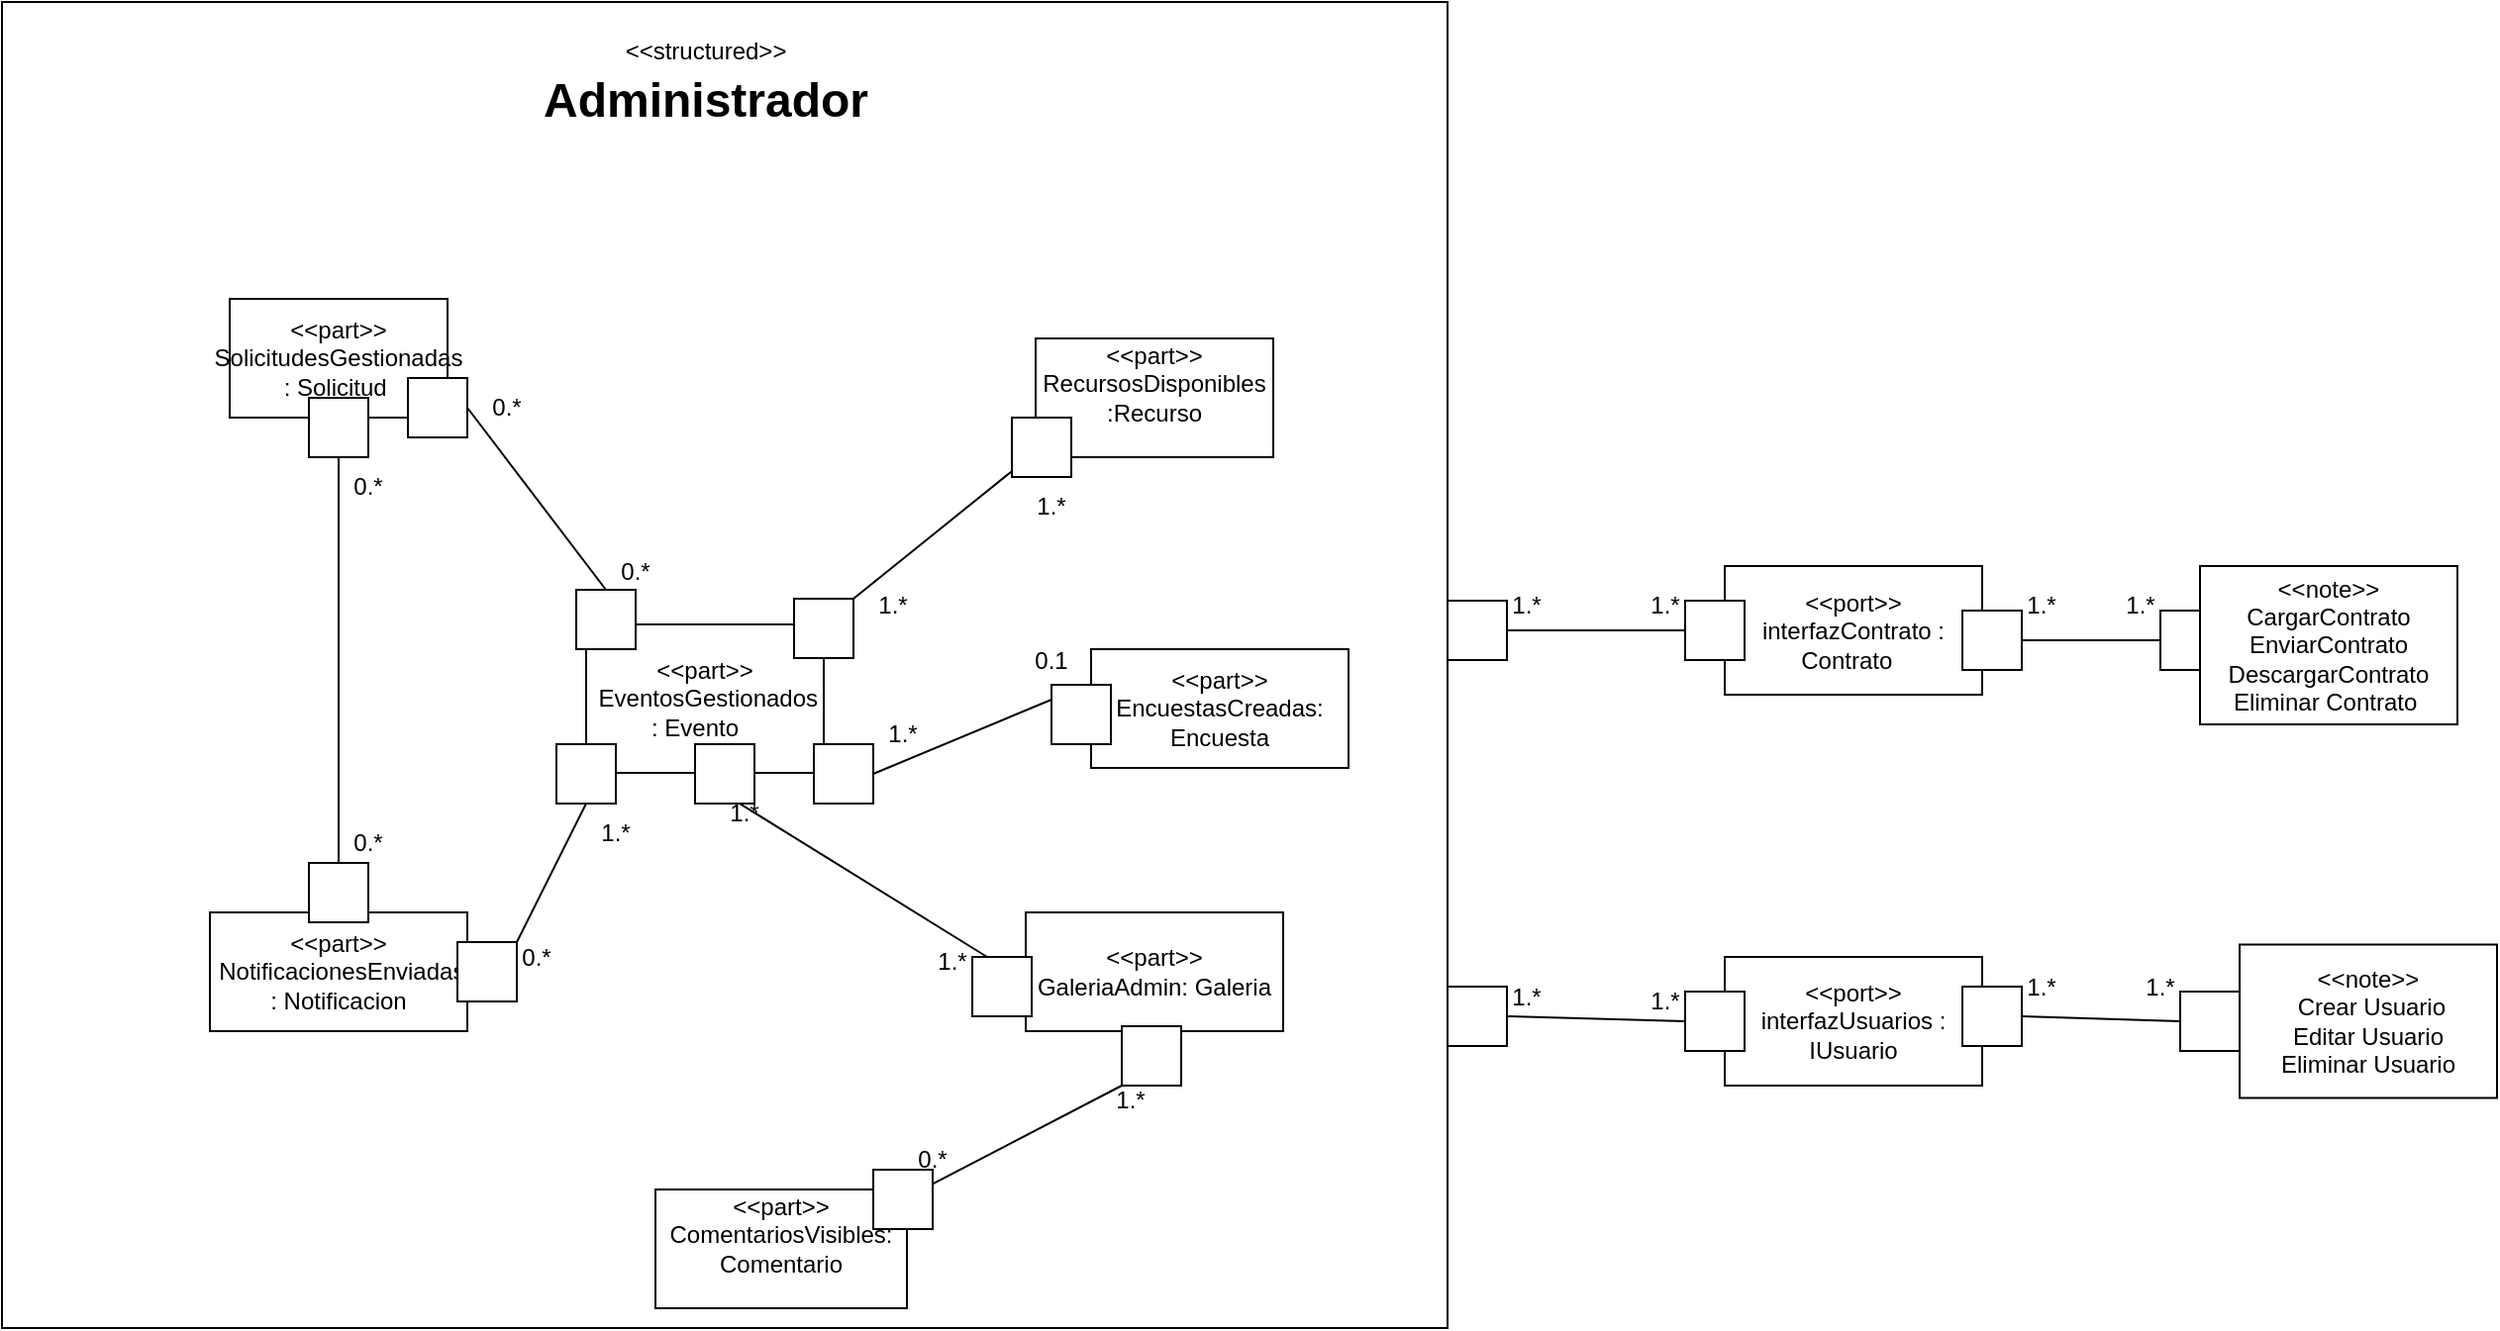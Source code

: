 <mxfile version="28.0.6">
  <diagram name="Página-1" id="BpWnCrh8aEGcQ6xP7Cq1">
    <mxGraphModel grid="1" page="1" gridSize="10" guides="1" tooltips="1" connect="1" arrows="1" fold="1" pageScale="1" pageWidth="827" pageHeight="1169" math="0" shadow="0">
      <root>
        <mxCell id="0" />
        <mxCell id="1" parent="0" />
        <mxCell id="gQ4YZ5-QERsagssPoT6o-1" value="" style="verticalLabelPosition=bottom;verticalAlign=top;html=1;shape=mxgraph.basic.rect;fillColor2=none;strokeWidth=1;size=20;indent=5;" vertex="1" parent="1">
          <mxGeometry x="310" y="200" width="730" height="670" as="geometry" />
        </mxCell>
        <mxCell id="gQ4YZ5-QERsagssPoT6o-2" value="&lt;span style=&quot;font-size: 12px; font-weight: 400; text-wrap-mode: wrap;&quot;&gt;&amp;lt;&amp;lt;structured&amp;gt;&amp;gt;&lt;/span&gt;&lt;div&gt;Administrador&lt;/div&gt;" style="text;strokeColor=none;fillColor=none;html=1;fontSize=24;fontStyle=1;verticalAlign=middle;align=center;" vertex="1" parent="1">
          <mxGeometry x="580" y="210" width="170" height="50" as="geometry" />
        </mxCell>
        <mxCell id="gQ4YZ5-QERsagssPoT6o-3" value="&lt;div&gt;&amp;lt;&amp;lt;part&amp;gt;&amp;gt;&lt;/div&gt;&amp;nbsp;EventosGestionados : Evento&amp;nbsp; &amp;nbsp;" style="html=1;whiteSpace=wrap;" vertex="1" parent="1">
          <mxGeometry x="605" y="514.5" width="120" height="75" as="geometry" />
        </mxCell>
        <mxCell id="gQ4YZ5-QERsagssPoT6o-4" value="&amp;lt;&amp;lt;part&amp;gt;&amp;gt;&lt;div&gt;&amp;nbsp;NotificacionesEnviadas : Notificacion&lt;/div&gt;" style="html=1;whiteSpace=wrap;" vertex="1" parent="1">
          <mxGeometry x="415" y="660" width="130" height="60" as="geometry" />
        </mxCell>
        <mxCell id="gQ4YZ5-QERsagssPoT6o-5" value="&amp;lt;&amp;lt;part&amp;gt;&amp;gt;&lt;div&gt;EncuestasCreadas: Encuesta&lt;/div&gt;" style="html=1;whiteSpace=wrap;" vertex="1" parent="1">
          <mxGeometry x="860" y="527" width="130" height="60" as="geometry" />
        </mxCell>
        <mxCell id="gQ4YZ5-QERsagssPoT6o-6" value="&amp;lt;&amp;lt;part&amp;gt;&amp;gt;&lt;br&gt;SolicitudesGestionadas : Solicitud&amp;nbsp;" style="html=1;whiteSpace=wrap;" vertex="1" parent="1">
          <mxGeometry x="425" y="350" width="110" height="60" as="geometry" />
        </mxCell>
        <mxCell id="gQ4YZ5-QERsagssPoT6o-7" value="" style="text;strokeColor=none;fillColor=none;align=left;verticalAlign=middle;spacingTop=-1;spacingLeft=4;spacingRight=4;rotatable=0;labelPosition=right;points=[];portConstraint=eastwest;" vertex="1" parent="1">
          <mxGeometry x="1160" y="517.5" width="20" height="14" as="geometry" />
        </mxCell>
        <mxCell id="gQ4YZ5-QERsagssPoT6o-10" value="" style="rounded=0;whiteSpace=wrap;html=1;" vertex="1" parent="1">
          <mxGeometry x="840" y="545" width="30" height="30" as="geometry" />
        </mxCell>
        <mxCell id="gQ4YZ5-QERsagssPoT6o-11" value="" style="rounded=0;whiteSpace=wrap;html=1;" vertex="1" parent="1">
          <mxGeometry x="515" y="390" width="30" height="30" as="geometry" />
        </mxCell>
        <mxCell id="gQ4YZ5-QERsagssPoT6o-12" value="&amp;lt;&amp;lt;part&amp;gt;&amp;gt;&lt;div&gt;GaleriaAdmin: Galeria&lt;/div&gt;" style="html=1;whiteSpace=wrap;" vertex="1" parent="1">
          <mxGeometry x="827" y="660" width="130" height="60" as="geometry" />
        </mxCell>
        <mxCell id="gQ4YZ5-QERsagssPoT6o-13" value="" style="rounded=0;whiteSpace=wrap;html=1;" vertex="1" parent="1">
          <mxGeometry x="540" y="675" width="30" height="30" as="geometry" />
        </mxCell>
        <mxCell id="gQ4YZ5-QERsagssPoT6o-14" value="&amp;lt;&amp;lt;port&amp;gt;&amp;gt; interfazContrato : Contrato&amp;nbsp;&amp;nbsp;" style="html=1;whiteSpace=wrap;" vertex="1" parent="1">
          <mxGeometry x="1180" y="485" width="130" height="65" as="geometry" />
        </mxCell>
        <mxCell id="gQ4YZ5-QERsagssPoT6o-16" value="&amp;lt;&amp;lt;part&amp;gt;&amp;gt;&lt;br&gt;RecursosDisponibles&lt;br&gt;:Recurso&lt;br&gt;&lt;span style=&quot;text-wrap-mode: nowrap; color: rgba(0, 0, 0, 0); font-family: monospace; font-size: 0px; text-align: start;&quot;&gt;vv3CmxGraphModel%3E%3Croot%3E%3CmxCell%20id%3D%220%22%2F%3E%3CmxCell%20id%3D%221%22%20parent%3D%220%22%2F%3E%3CmxCell%20id%3D%222%22%20value%3D%22Contrato%22%20style%3D%22html%3D1%3BwhiteSpace%3Dwrap%3B%22%20vertex%3D%221%22%20parent%3D%221%22%3E%3CmxGeometry%20x%3D%22130%22%20y%3D%22130%22%20width%3D%22110%22%20height%3D%2250%22%20as%3D%22geometry%22%2F%3E%3C%2FmxCell%3E%3C%2Froot%3E%3C%2FmxGraphModel%3&lt;/span&gt;" style="html=1;whiteSpace=wrap;" vertex="1" parent="1">
          <mxGeometry x="832" y="370" width="120" height="60" as="geometry" />
        </mxCell>
        <mxCell id="gQ4YZ5-QERsagssPoT6o-17" value="&amp;lt;&amp;lt;part&amp;gt;&amp;gt;&lt;div&gt;ComentariosVisibles: Comentario&lt;br&gt;&lt;span style=&quot;color: rgba(0, 0, 0, 0); font-family: monospace; font-size: 0px; text-align: start; text-wrap-mode: nowrap;&quot;&gt;encuestasCreadas : EncuestaencuestasCreadas : Encuesta%3CmxGraphModel%3E%3Croot%3E%3CmxCell%20id%3D%220%22%2F%3E%3CmxCell%20id%3D%221%22%20parent%3D%220%22%2F%3E%3CmxCell%20id%3D%222%22%20value%3D%22Contrato%22%20style%3D%22html%3D1%3BwhiteSpace%3Dwrap%3B%22%20vertex%3D%221%22%20parent%3D%221%22%3E%3CmxGeometry%20x%3D%22130%22%20y%3D%22130%22%20width%3D%22110%22%20height%3D%2250%22%20as%3D%22geometry%22%2F%3E%3C%2FmxCell%3E%3C%2Froot%3E%3C%2FmxGraphModel%3&lt;/span&gt;&lt;/div&gt;" style="html=1;whiteSpace=wrap;" vertex="1" parent="1">
          <mxGeometry x="640" y="800" width="127" height="60" as="geometry" />
        </mxCell>
        <mxCell id="gQ4YZ5-QERsagssPoT6o-22" value="" style="rounded=0;whiteSpace=wrap;html=1;" vertex="1" parent="1">
          <mxGeometry x="1160" y="502.5" width="30" height="30" as="geometry" />
        </mxCell>
        <mxCell id="gQ4YZ5-QERsagssPoT6o-21" value="" style="rounded=0;whiteSpace=wrap;html=1;" vertex="1" parent="1">
          <mxGeometry x="1400" y="507.5" width="30" height="30" as="geometry" />
        </mxCell>
        <mxCell id="gQ4YZ5-QERsagssPoT6o-26" value="" style="rounded=0;whiteSpace=wrap;html=1;" vertex="1" parent="1">
          <mxGeometry x="1300" y="507.5" width="30" height="30" as="geometry" />
        </mxCell>
        <mxCell id="gQ4YZ5-QERsagssPoT6o-28" value="" style="rounded=0;whiteSpace=wrap;html=1;" vertex="1" parent="1">
          <mxGeometry x="590" y="575" width="30" height="30" as="geometry" />
        </mxCell>
        <mxCell id="4w97whk-D0vGGnP6iZqv-4" style="edgeStyle=none;curved=1;rounded=0;orthogonalLoop=1;jettySize=auto;html=1;entryX=1;entryY=0;entryDx=0;entryDy=0;fontSize=12;startSize=8;endSize=8;endArrow=none;endFill=0;" edge="1" parent="1" source="gQ4YZ5-QERsagssPoT6o-30" target="4w97whk-D0vGGnP6iZqv-3">
          <mxGeometry relative="1" as="geometry" />
        </mxCell>
        <mxCell id="gQ4YZ5-QERsagssPoT6o-30" value="" style="rounded=0;whiteSpace=wrap;html=1;" vertex="1" parent="1">
          <mxGeometry x="820" y="410" width="30" height="30" as="geometry" />
        </mxCell>
        <mxCell id="4w97whk-D0vGGnP6iZqv-6" style="edgeStyle=none;curved=1;rounded=0;orthogonalLoop=1;jettySize=auto;html=1;entryX=0;entryY=1;entryDx=0;entryDy=0;fontSize=12;startSize=8;endSize=8;endArrow=none;endFill=0;" edge="1" parent="1" source="gQ4YZ5-QERsagssPoT6o-33" target="4w97whk-D0vGGnP6iZqv-5">
          <mxGeometry relative="1" as="geometry" />
        </mxCell>
        <mxCell id="gQ4YZ5-QERsagssPoT6o-33" value="" style="rounded=0;whiteSpace=wrap;html=1;" vertex="1" parent="1">
          <mxGeometry x="750" y="790" width="30" height="30" as="geometry" />
        </mxCell>
        <mxCell id="gQ4YZ5-QERsagssPoT6o-34" value="" style="rounded=0;whiteSpace=wrap;html=1;" vertex="1" parent="1">
          <mxGeometry x="1040" y="502.5" width="30" height="30" as="geometry" />
        </mxCell>
        <mxCell id="gQ4YZ5-QERsagssPoT6o-36" value="" style="rounded=0;whiteSpace=wrap;html=1;" vertex="1" parent="1">
          <mxGeometry x="600" y="497" width="30" height="30" as="geometry" />
        </mxCell>
        <mxCell id="gQ4YZ5-QERsagssPoT6o-42" value="" style="rounded=0;whiteSpace=wrap;html=1;" vertex="1" parent="1">
          <mxGeometry x="800" y="682.5" width="30" height="30" as="geometry" />
        </mxCell>
        <mxCell id="gQ4YZ5-QERsagssPoT6o-70" value="&amp;lt;&amp;lt;note&amp;gt;&amp;gt;&lt;div&gt;&amp;nbsp;CargarContrato&amp;nbsp;&lt;/div&gt;&lt;div&gt;EnviarContrato&lt;/div&gt;&lt;div&gt;DescargarContrato&lt;br&gt;Eliminar Contrato&amp;nbsp;&lt;/div&gt;" style="html=1;whiteSpace=wrap;" vertex="1" parent="1">
          <mxGeometry x="1420" y="485" width="130" height="80" as="geometry" />
        </mxCell>
        <mxCell id="gQ4YZ5-QERsagssPoT6o-71" value="&amp;lt;&amp;lt;port&amp;gt;&amp;gt;&lt;div&gt;interfazUsuarios : IUsuario&lt;/div&gt;" style="html=1;whiteSpace=wrap;" vertex="1" parent="1">
          <mxGeometry x="1180" y="682.5" width="130" height="65" as="geometry" />
        </mxCell>
        <mxCell id="gQ4YZ5-QERsagssPoT6o-72" value="" style="rounded=0;whiteSpace=wrap;html=1;" vertex="1" parent="1">
          <mxGeometry x="1160" y="700" width="30" height="30" as="geometry" />
        </mxCell>
        <mxCell id="gQ4YZ5-QERsagssPoT6o-73" value="" style="rounded=0;whiteSpace=wrap;html=1;" vertex="1" parent="1">
          <mxGeometry x="1300" y="697.5" width="30" height="30" as="geometry" />
        </mxCell>
        <mxCell id="gQ4YZ5-QERsagssPoT6o-74" value="&amp;lt;&amp;lt;note&amp;gt;&amp;gt;&lt;div&gt;&amp;nbsp;Crear Usuario&lt;/div&gt;&lt;div&gt;Editar Usuario&lt;/div&gt;&lt;div&gt;Eliminar Usuario&lt;/div&gt;" style="html=1;whiteSpace=wrap;" vertex="1" parent="1">
          <mxGeometry x="1440" y="676.25" width="130" height="77.5" as="geometry" />
        </mxCell>
        <mxCell id="gQ4YZ5-QERsagssPoT6o-76" value="" style="rounded=0;whiteSpace=wrap;html=1;" vertex="1" parent="1">
          <mxGeometry x="1410" y="700" width="30" height="30" as="geometry" />
        </mxCell>
        <mxCell id="gQ4YZ5-QERsagssPoT6o-77" value="" style="rounded=0;whiteSpace=wrap;html=1;" vertex="1" parent="1">
          <mxGeometry x="1040" y="697.5" width="30" height="30" as="geometry" />
        </mxCell>
        <mxCell id="gQ4YZ5-QERsagssPoT6o-78" value="" style="endArrow=none;html=1;rounded=0;exitX=1;exitY=0.5;exitDx=0;exitDy=0;entryX=0;entryY=0.5;entryDx=0;entryDy=0;" edge="1" parent="1" source="gQ4YZ5-QERsagssPoT6o-77" target="gQ4YZ5-QERsagssPoT6o-72">
          <mxGeometry width="50" height="50" relative="1" as="geometry">
            <mxPoint x="1080" y="790" as="sourcePoint" />
            <mxPoint x="1130" y="740" as="targetPoint" />
          </mxGeometry>
        </mxCell>
        <mxCell id="gQ4YZ5-QERsagssPoT6o-79" value="" style="endArrow=none;html=1;rounded=0;exitX=1;exitY=0.5;exitDx=0;exitDy=0;entryX=0;entryY=0.5;entryDx=0;entryDy=0;" edge="1" parent="1" source="gQ4YZ5-QERsagssPoT6o-34" target="gQ4YZ5-QERsagssPoT6o-22">
          <mxGeometry width="50" height="50" relative="1" as="geometry">
            <mxPoint x="1090" y="550" as="sourcePoint" />
            <mxPoint x="1190" y="530" as="targetPoint" />
          </mxGeometry>
        </mxCell>
        <mxCell id="gQ4YZ5-QERsagssPoT6o-80" value="" style="endArrow=none;html=1;rounded=0;exitX=1;exitY=0.5;exitDx=0;exitDy=0;entryX=0;entryY=0.5;entryDx=0;entryDy=0;" edge="1" parent="1" source="gQ4YZ5-QERsagssPoT6o-26" target="gQ4YZ5-QERsagssPoT6o-21">
          <mxGeometry width="50" height="50" relative="1" as="geometry">
            <mxPoint x="1310" y="590" as="sourcePoint" />
            <mxPoint x="1410" y="570" as="targetPoint" />
          </mxGeometry>
        </mxCell>
        <mxCell id="gQ4YZ5-QERsagssPoT6o-81" value="" style="endArrow=none;html=1;rounded=0;exitX=1;exitY=0.5;exitDx=0;exitDy=0;entryX=0;entryY=0.5;entryDx=0;entryDy=0;" edge="1" parent="1" source="gQ4YZ5-QERsagssPoT6o-73" target="gQ4YZ5-QERsagssPoT6o-76">
          <mxGeometry width="50" height="50" relative="1" as="geometry">
            <mxPoint x="1340" y="760" as="sourcePoint" />
            <mxPoint x="1440" y="740" as="targetPoint" />
          </mxGeometry>
        </mxCell>
        <mxCell id="gQ4YZ5-QERsagssPoT6o-83" value="" style="endArrow=none;html=1;rounded=0;entryX=0.5;entryY=0;entryDx=0;entryDy=0;exitX=1;exitY=0.5;exitDx=0;exitDy=0;" edge="1" parent="1" source="gQ4YZ5-QERsagssPoT6o-11" target="gQ4YZ5-QERsagssPoT6o-36">
          <mxGeometry width="50" height="50" relative="1" as="geometry">
            <mxPoint x="750" y="490" as="sourcePoint" />
            <mxPoint x="850" y="533" as="targetPoint" />
          </mxGeometry>
        </mxCell>
        <mxCell id="4w97whk-D0vGGnP6iZqv-3" value="" style="rounded=0;whiteSpace=wrap;html=1;" vertex="1" parent="1">
          <mxGeometry x="710" y="501.5" width="30" height="30" as="geometry" />
        </mxCell>
        <mxCell id="gQ4YZ5-QERsagssPoT6o-86" value="" style="rounded=0;whiteSpace=wrap;html=1;" vertex="1" parent="1">
          <mxGeometry x="720" y="575" width="30" height="30" as="geometry" />
        </mxCell>
        <mxCell id="gQ4YZ5-QERsagssPoT6o-87" value="" style="endArrow=none;html=1;rounded=0;exitX=1;exitY=0.5;exitDx=0;exitDy=0;entryX=0;entryY=0.25;entryDx=0;entryDy=0;" edge="1" parent="1" source="gQ4YZ5-QERsagssPoT6o-86" target="gQ4YZ5-QERsagssPoT6o-10">
          <mxGeometry width="50" height="50" relative="1" as="geometry">
            <mxPoint x="730" y="700" as="sourcePoint" />
            <mxPoint x="780" y="650" as="targetPoint" />
          </mxGeometry>
        </mxCell>
        <mxCell id="gQ4YZ5-QERsagssPoT6o-88" value="" style="rounded=0;whiteSpace=wrap;html=1;" vertex="1" parent="1">
          <mxGeometry x="660" y="575" width="30" height="30" as="geometry" />
        </mxCell>
        <mxCell id="gQ4YZ5-QERsagssPoT6o-89" value="" style="endArrow=none;html=1;rounded=0;exitX=0.75;exitY=1;exitDx=0;exitDy=0;entryX=0.25;entryY=0;entryDx=0;entryDy=0;" edge="1" parent="1" source="gQ4YZ5-QERsagssPoT6o-88" target="gQ4YZ5-QERsagssPoT6o-42">
          <mxGeometry width="50" height="50" relative="1" as="geometry">
            <mxPoint x="740" y="660" as="sourcePoint" />
            <mxPoint x="800" y="673" as="targetPoint" />
          </mxGeometry>
        </mxCell>
        <mxCell id="gQ4YZ5-QERsagssPoT6o-91" value="" style="endArrow=none;html=1;rounded=0;exitX=0.5;exitY=1;exitDx=0;exitDy=0;entryX=1;entryY=0;entryDx=0;entryDy=0;" edge="1" parent="1" source="gQ4YZ5-QERsagssPoT6o-28" target="gQ4YZ5-QERsagssPoT6o-13">
          <mxGeometry width="50" height="50" relative="1" as="geometry">
            <mxPoint x="590" y="660" as="sourcePoint" />
            <mxPoint x="650" y="673" as="targetPoint" />
          </mxGeometry>
        </mxCell>
        <mxCell id="4w97whk-D0vGGnP6iZqv-5" value="" style="rounded=0;whiteSpace=wrap;html=1;" vertex="1" parent="1">
          <mxGeometry x="875.5" y="717.5" width="30" height="30" as="geometry" />
        </mxCell>
        <mxCell id="4w97whk-D0vGGnP6iZqv-8" style="edgeStyle=none;curved=1;rounded=0;orthogonalLoop=1;jettySize=auto;html=1;entryX=0.5;entryY=0;entryDx=0;entryDy=0;fontSize=12;startSize=8;endSize=8;endArrow=none;endFill=0;" edge="1" parent="1" source="4w97whk-D0vGGnP6iZqv-7" target="gQ4YZ5-QERsagssPoT6o-92">
          <mxGeometry relative="1" as="geometry" />
        </mxCell>
        <mxCell id="4w97whk-D0vGGnP6iZqv-7" value="" style="rounded=0;whiteSpace=wrap;html=1;" vertex="1" parent="1">
          <mxGeometry x="465" y="400" width="30" height="30" as="geometry" />
        </mxCell>
        <mxCell id="gQ4YZ5-QERsagssPoT6o-92" value="" style="rounded=0;whiteSpace=wrap;html=1;" vertex="1" parent="1">
          <mxGeometry x="465" y="635" width="30" height="30" as="geometry" />
        </mxCell>
        <mxCell id="gQ4YZ5-QERsagssPoT6o-93" value="0.*" style="text;html=1;align=center;verticalAlign=middle;whiteSpace=wrap;rounded=0;" vertex="1" parent="1">
          <mxGeometry x="535" y="390" width="60" height="30" as="geometry" />
        </mxCell>
        <mxCell id="gQ4YZ5-QERsagssPoT6o-94" value="0.*" style="text;html=1;align=center;verticalAlign=middle;whiteSpace=wrap;rounded=0;" vertex="1" parent="1">
          <mxGeometry x="600" y="472.5" width="60" height="30" as="geometry" />
        </mxCell>
        <mxCell id="gQ4YZ5-QERsagssPoT6o-95" value="0.*" style="text;html=1;align=center;verticalAlign=middle;whiteSpace=wrap;rounded=0;" vertex="1" parent="1">
          <mxGeometry x="465" y="430" width="60" height="30" as="geometry" />
        </mxCell>
        <mxCell id="gQ4YZ5-QERsagssPoT6o-96" value="0.*" style="text;html=1;align=center;verticalAlign=middle;whiteSpace=wrap;rounded=0;" vertex="1" parent="1">
          <mxGeometry x="465" y="610" width="60" height="30" as="geometry" />
        </mxCell>
        <mxCell id="gQ4YZ5-QERsagssPoT6o-97" value="0.*" style="text;html=1;align=center;verticalAlign=middle;whiteSpace=wrap;rounded=0;" vertex="1" parent="1">
          <mxGeometry x="750" y="770" width="60" height="30" as="geometry" />
        </mxCell>
        <mxCell id="gQ4YZ5-QERsagssPoT6o-98" value="1.*" style="text;html=1;align=center;verticalAlign=middle;whiteSpace=wrap;rounded=0;" vertex="1" parent="1">
          <mxGeometry x="850" y="740" width="60" height="30" as="geometry" />
        </mxCell>
        <mxCell id="gQ4YZ5-QERsagssPoT6o-99" value="1.*" style="text;html=1;align=center;verticalAlign=middle;whiteSpace=wrap;rounded=0;" vertex="1" parent="1">
          <mxGeometry x="655" y="595" width="60" height="30" as="geometry" />
        </mxCell>
        <mxCell id="gQ4YZ5-QERsagssPoT6o-100" value="1.*" style="text;html=1;align=center;verticalAlign=middle;whiteSpace=wrap;rounded=0;" vertex="1" parent="1">
          <mxGeometry x="760" y="670" width="60" height="30" as="geometry" />
        </mxCell>
        <mxCell id="gQ4YZ5-QERsagssPoT6o-101" value="1.*" style="text;html=1;align=center;verticalAlign=middle;whiteSpace=wrap;rounded=0;" vertex="1" parent="1">
          <mxGeometry x="730" y="490" width="60" height="30" as="geometry" />
        </mxCell>
        <mxCell id="gQ4YZ5-QERsagssPoT6o-102" value="1.*" style="text;html=1;align=center;verticalAlign=middle;whiteSpace=wrap;rounded=0;" vertex="1" parent="1">
          <mxGeometry x="810" y="440" width="60" height="30" as="geometry" />
        </mxCell>
        <mxCell id="gQ4YZ5-QERsagssPoT6o-103" value="1.*" style="text;html=1;align=center;verticalAlign=middle;whiteSpace=wrap;rounded=0;" vertex="1" parent="1">
          <mxGeometry x="590" y="605" width="60" height="30" as="geometry" />
        </mxCell>
        <mxCell id="gQ4YZ5-QERsagssPoT6o-105" value="0.*" style="text;html=1;align=center;verticalAlign=middle;whiteSpace=wrap;rounded=0;" vertex="1" parent="1">
          <mxGeometry x="550" y="667.5" width="60" height="30" as="geometry" />
        </mxCell>
        <mxCell id="gQ4YZ5-QERsagssPoT6o-106" value="1.*" style="text;html=1;align=center;verticalAlign=middle;whiteSpace=wrap;rounded=0;" vertex="1" parent="1">
          <mxGeometry x="735" y="555" width="60" height="30" as="geometry" />
        </mxCell>
        <mxCell id="gQ4YZ5-QERsagssPoT6o-108" value="0.1" style="text;html=1;align=center;verticalAlign=middle;whiteSpace=wrap;rounded=0;" vertex="1" parent="1">
          <mxGeometry x="810" y="517.5" width="60" height="30" as="geometry" />
        </mxCell>
        <mxCell id="gQ4YZ5-QERsagssPoT6o-109" value="1.*" style="text;html=1;align=center;verticalAlign=middle;whiteSpace=wrap;rounded=0;" vertex="1" parent="1">
          <mxGeometry x="1050" y="490" width="60" height="30" as="geometry" />
        </mxCell>
        <mxCell id="gQ4YZ5-QERsagssPoT6o-110" value="1.*" style="text;html=1;align=center;verticalAlign=middle;whiteSpace=wrap;rounded=0;" vertex="1" parent="1">
          <mxGeometry x="1120" y="490" width="60" height="30" as="geometry" />
        </mxCell>
        <mxCell id="gQ4YZ5-QERsagssPoT6o-111" style="edgeStyle=orthogonalEdgeStyle;rounded=0;orthogonalLoop=1;jettySize=auto;html=1;exitX=0.5;exitY=1;exitDx=0;exitDy=0;" edge="1" parent="1" source="gQ4YZ5-QERsagssPoT6o-109" target="gQ4YZ5-QERsagssPoT6o-109">
          <mxGeometry relative="1" as="geometry" />
        </mxCell>
        <mxCell id="gQ4YZ5-QERsagssPoT6o-112" value="1.*" style="text;html=1;align=center;verticalAlign=middle;whiteSpace=wrap;rounded=0;" vertex="1" parent="1">
          <mxGeometry x="1050" y="687.5" width="60" height="30" as="geometry" />
        </mxCell>
        <mxCell id="gQ4YZ5-QERsagssPoT6o-113" value="1.*" style="text;html=1;align=center;verticalAlign=middle;whiteSpace=wrap;rounded=0;" vertex="1" parent="1">
          <mxGeometry x="1120" y="690" width="60" height="30" as="geometry" />
        </mxCell>
        <mxCell id="gQ4YZ5-QERsagssPoT6o-114" value="1.*" style="text;html=1;align=center;verticalAlign=middle;whiteSpace=wrap;rounded=0;" vertex="1" parent="1">
          <mxGeometry x="1310" y="490" width="60" height="30" as="geometry" />
        </mxCell>
        <mxCell id="gQ4YZ5-QERsagssPoT6o-115" value="1.*" style="text;html=1;align=center;verticalAlign=middle;whiteSpace=wrap;rounded=0;" vertex="1" parent="1">
          <mxGeometry x="1360" y="490" width="60" height="30" as="geometry" />
        </mxCell>
        <mxCell id="gQ4YZ5-QERsagssPoT6o-116" value="1.*" style="text;html=1;align=center;verticalAlign=middle;whiteSpace=wrap;rounded=0;" vertex="1" parent="1">
          <mxGeometry x="1310" y="682.5" width="60" height="30" as="geometry" />
        </mxCell>
        <mxCell id="gQ4YZ5-QERsagssPoT6o-117" value="1.*" style="text;html=1;align=center;verticalAlign=middle;whiteSpace=wrap;rounded=0;" vertex="1" parent="1">
          <mxGeometry x="1370" y="682.5" width="60" height="30" as="geometry" />
        </mxCell>
      </root>
    </mxGraphModel>
  </diagram>
</mxfile>
